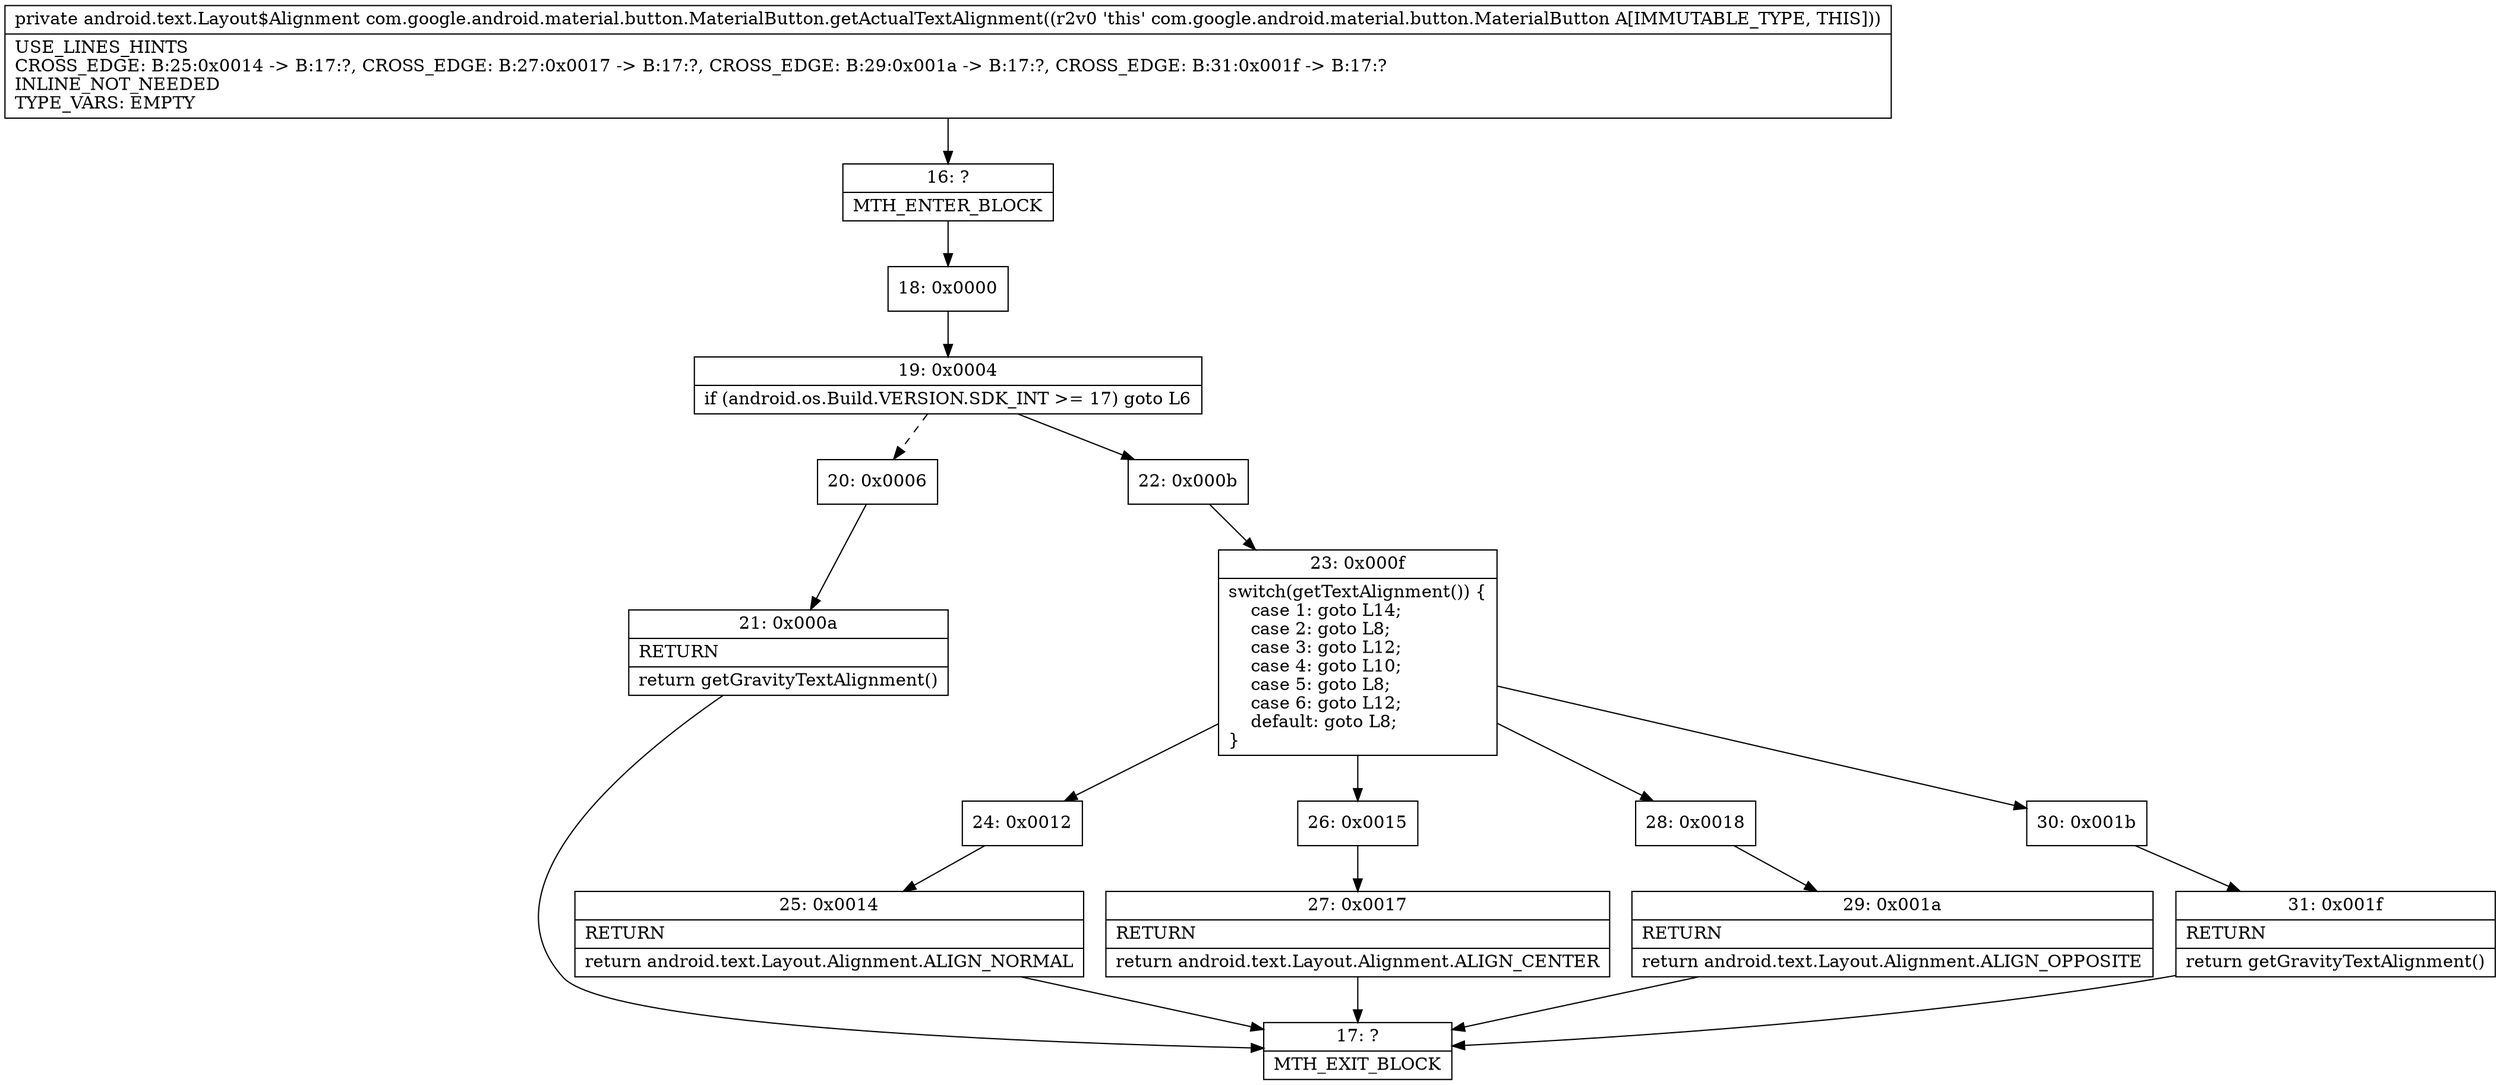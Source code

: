 digraph "CFG forcom.google.android.material.button.MaterialButton.getActualTextAlignment()Landroid\/text\/Layout$Alignment;" {
Node_16 [shape=record,label="{16\:\ ?|MTH_ENTER_BLOCK\l}"];
Node_18 [shape=record,label="{18\:\ 0x0000}"];
Node_19 [shape=record,label="{19\:\ 0x0004|if (android.os.Build.VERSION.SDK_INT \>= 17) goto L6\l}"];
Node_20 [shape=record,label="{20\:\ 0x0006}"];
Node_21 [shape=record,label="{21\:\ 0x000a|RETURN\l|return getGravityTextAlignment()\l}"];
Node_17 [shape=record,label="{17\:\ ?|MTH_EXIT_BLOCK\l}"];
Node_22 [shape=record,label="{22\:\ 0x000b}"];
Node_23 [shape=record,label="{23\:\ 0x000f|switch(getTextAlignment()) \{\l    case 1: goto L14;\l    case 2: goto L8;\l    case 3: goto L12;\l    case 4: goto L10;\l    case 5: goto L8;\l    case 6: goto L12;\l    default: goto L8;\l\}\l}"];
Node_24 [shape=record,label="{24\:\ 0x0012}"];
Node_25 [shape=record,label="{25\:\ 0x0014|RETURN\l|return android.text.Layout.Alignment.ALIGN_NORMAL\l}"];
Node_26 [shape=record,label="{26\:\ 0x0015}"];
Node_27 [shape=record,label="{27\:\ 0x0017|RETURN\l|return android.text.Layout.Alignment.ALIGN_CENTER\l}"];
Node_28 [shape=record,label="{28\:\ 0x0018}"];
Node_29 [shape=record,label="{29\:\ 0x001a|RETURN\l|return android.text.Layout.Alignment.ALIGN_OPPOSITE\l}"];
Node_30 [shape=record,label="{30\:\ 0x001b}"];
Node_31 [shape=record,label="{31\:\ 0x001f|RETURN\l|return getGravityTextAlignment()\l}"];
MethodNode[shape=record,label="{private android.text.Layout$Alignment com.google.android.material.button.MaterialButton.getActualTextAlignment((r2v0 'this' com.google.android.material.button.MaterialButton A[IMMUTABLE_TYPE, THIS]))  | USE_LINES_HINTS\lCROSS_EDGE: B:25:0x0014 \-\> B:17:?, CROSS_EDGE: B:27:0x0017 \-\> B:17:?, CROSS_EDGE: B:29:0x001a \-\> B:17:?, CROSS_EDGE: B:31:0x001f \-\> B:17:?\lINLINE_NOT_NEEDED\lTYPE_VARS: EMPTY\l}"];
MethodNode -> Node_16;Node_16 -> Node_18;
Node_18 -> Node_19;
Node_19 -> Node_20[style=dashed];
Node_19 -> Node_22;
Node_20 -> Node_21;
Node_21 -> Node_17;
Node_22 -> Node_23;
Node_23 -> Node_24;
Node_23 -> Node_26;
Node_23 -> Node_28;
Node_23 -> Node_30;
Node_24 -> Node_25;
Node_25 -> Node_17;
Node_26 -> Node_27;
Node_27 -> Node_17;
Node_28 -> Node_29;
Node_29 -> Node_17;
Node_30 -> Node_31;
Node_31 -> Node_17;
}


